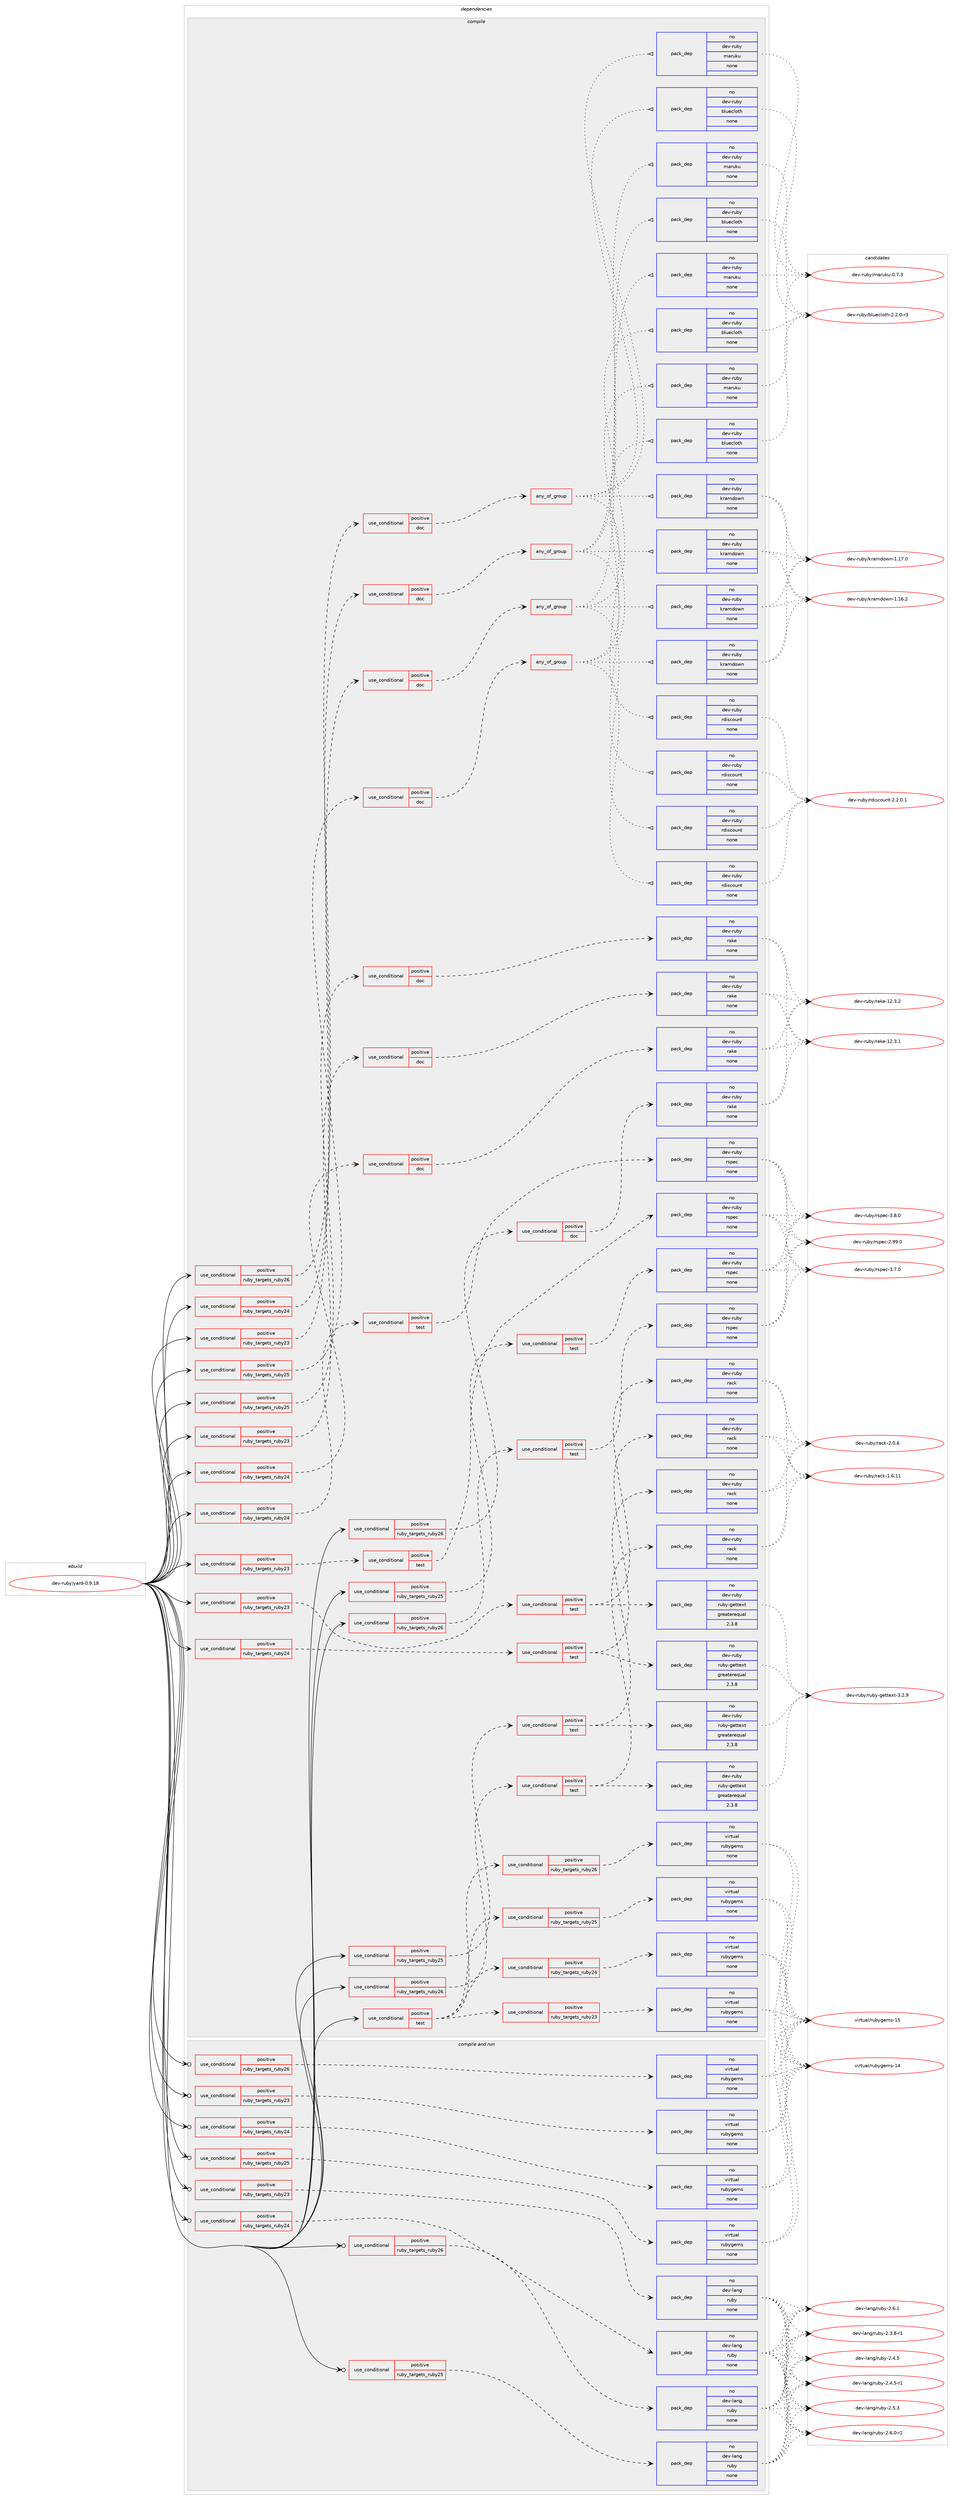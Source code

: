 digraph prolog {

# *************
# Graph options
# *************

newrank=true;
concentrate=true;
compound=true;
graph [rankdir=LR,fontname=Helvetica,fontsize=10,ranksep=1.5];#, ranksep=2.5, nodesep=0.2];
edge  [arrowhead=vee];
node  [fontname=Helvetica,fontsize=10];

# **********
# The ebuild
# **********

subgraph cluster_leftcol {
color=gray;
rank=same;
label=<<i>ebuild</i>>;
id [label="dev-ruby/yard-0.9.18", color=red, width=4, href="../dev-ruby/yard-0.9.18.svg"];
}

# ****************
# The dependencies
# ****************

subgraph cluster_midcol {
color=gray;
label=<<i>dependencies</i>>;
subgraph cluster_compile {
fillcolor="#eeeeee";
style=filled;
label=<<i>compile</i>>;
subgraph cond422765 {
dependency1538196 [label=<<TABLE BORDER="0" CELLBORDER="1" CELLSPACING="0" CELLPADDING="4"><TR><TD ROWSPAN="3" CELLPADDING="10">use_conditional</TD></TR><TR><TD>positive</TD></TR><TR><TD>ruby_targets_ruby23</TD></TR></TABLE>>, shape=none, color=red];
subgraph cond422766 {
dependency1538197 [label=<<TABLE BORDER="0" CELLBORDER="1" CELLSPACING="0" CELLPADDING="4"><TR><TD ROWSPAN="3" CELLPADDING="10">use_conditional</TD></TR><TR><TD>positive</TD></TR><TR><TD>doc</TD></TR></TABLE>>, shape=none, color=red];
subgraph any22942 {
dependency1538198 [label=<<TABLE BORDER="0" CELLBORDER="1" CELLSPACING="0" CELLPADDING="4"><TR><TD CELLPADDING="10">any_of_group</TD></TR></TABLE>>, shape=none, color=red];subgraph pack1091901 {
dependency1538199 [label=<<TABLE BORDER="0" CELLBORDER="1" CELLSPACING="0" CELLPADDING="4" WIDTH="220"><TR><TD ROWSPAN="6" CELLPADDING="30">pack_dep</TD></TR><TR><TD WIDTH="110">no</TD></TR><TR><TD>dev-ruby</TD></TR><TR><TD>maruku</TD></TR><TR><TD>none</TD></TR><TR><TD></TD></TR></TABLE>>, shape=none, color=blue];
}
dependency1538198:e -> dependency1538199:w [weight=20,style="dotted",arrowhead="oinv"];
subgraph pack1091902 {
dependency1538200 [label=<<TABLE BORDER="0" CELLBORDER="1" CELLSPACING="0" CELLPADDING="4" WIDTH="220"><TR><TD ROWSPAN="6" CELLPADDING="30">pack_dep</TD></TR><TR><TD WIDTH="110">no</TD></TR><TR><TD>dev-ruby</TD></TR><TR><TD>rdiscount</TD></TR><TR><TD>none</TD></TR><TR><TD></TD></TR></TABLE>>, shape=none, color=blue];
}
dependency1538198:e -> dependency1538200:w [weight=20,style="dotted",arrowhead="oinv"];
subgraph pack1091903 {
dependency1538201 [label=<<TABLE BORDER="0" CELLBORDER="1" CELLSPACING="0" CELLPADDING="4" WIDTH="220"><TR><TD ROWSPAN="6" CELLPADDING="30">pack_dep</TD></TR><TR><TD WIDTH="110">no</TD></TR><TR><TD>dev-ruby</TD></TR><TR><TD>bluecloth</TD></TR><TR><TD>none</TD></TR><TR><TD></TD></TR></TABLE>>, shape=none, color=blue];
}
dependency1538198:e -> dependency1538201:w [weight=20,style="dotted",arrowhead="oinv"];
subgraph pack1091904 {
dependency1538202 [label=<<TABLE BORDER="0" CELLBORDER="1" CELLSPACING="0" CELLPADDING="4" WIDTH="220"><TR><TD ROWSPAN="6" CELLPADDING="30">pack_dep</TD></TR><TR><TD WIDTH="110">no</TD></TR><TR><TD>dev-ruby</TD></TR><TR><TD>kramdown</TD></TR><TR><TD>none</TD></TR><TR><TD></TD></TR></TABLE>>, shape=none, color=blue];
}
dependency1538198:e -> dependency1538202:w [weight=20,style="dotted",arrowhead="oinv"];
}
dependency1538197:e -> dependency1538198:w [weight=20,style="dashed",arrowhead="vee"];
}
dependency1538196:e -> dependency1538197:w [weight=20,style="dashed",arrowhead="vee"];
}
id:e -> dependency1538196:w [weight=20,style="solid",arrowhead="vee"];
subgraph cond422767 {
dependency1538203 [label=<<TABLE BORDER="0" CELLBORDER="1" CELLSPACING="0" CELLPADDING="4"><TR><TD ROWSPAN="3" CELLPADDING="10">use_conditional</TD></TR><TR><TD>positive</TD></TR><TR><TD>ruby_targets_ruby23</TD></TR></TABLE>>, shape=none, color=red];
subgraph cond422768 {
dependency1538204 [label=<<TABLE BORDER="0" CELLBORDER="1" CELLSPACING="0" CELLPADDING="4"><TR><TD ROWSPAN="3" CELLPADDING="10">use_conditional</TD></TR><TR><TD>positive</TD></TR><TR><TD>doc</TD></TR></TABLE>>, shape=none, color=red];
subgraph pack1091905 {
dependency1538205 [label=<<TABLE BORDER="0" CELLBORDER="1" CELLSPACING="0" CELLPADDING="4" WIDTH="220"><TR><TD ROWSPAN="6" CELLPADDING="30">pack_dep</TD></TR><TR><TD WIDTH="110">no</TD></TR><TR><TD>dev-ruby</TD></TR><TR><TD>rake</TD></TR><TR><TD>none</TD></TR><TR><TD></TD></TR></TABLE>>, shape=none, color=blue];
}
dependency1538204:e -> dependency1538205:w [weight=20,style="dashed",arrowhead="vee"];
}
dependency1538203:e -> dependency1538204:w [weight=20,style="dashed",arrowhead="vee"];
}
id:e -> dependency1538203:w [weight=20,style="solid",arrowhead="vee"];
subgraph cond422769 {
dependency1538206 [label=<<TABLE BORDER="0" CELLBORDER="1" CELLSPACING="0" CELLPADDING="4"><TR><TD ROWSPAN="3" CELLPADDING="10">use_conditional</TD></TR><TR><TD>positive</TD></TR><TR><TD>ruby_targets_ruby23</TD></TR></TABLE>>, shape=none, color=red];
subgraph cond422770 {
dependency1538207 [label=<<TABLE BORDER="0" CELLBORDER="1" CELLSPACING="0" CELLPADDING="4"><TR><TD ROWSPAN="3" CELLPADDING="10">use_conditional</TD></TR><TR><TD>positive</TD></TR><TR><TD>test</TD></TR></TABLE>>, shape=none, color=red];
subgraph pack1091906 {
dependency1538208 [label=<<TABLE BORDER="0" CELLBORDER="1" CELLSPACING="0" CELLPADDING="4" WIDTH="220"><TR><TD ROWSPAN="6" CELLPADDING="30">pack_dep</TD></TR><TR><TD WIDTH="110">no</TD></TR><TR><TD>dev-ruby</TD></TR><TR><TD>rspec</TD></TR><TR><TD>none</TD></TR><TR><TD></TD></TR></TABLE>>, shape=none, color=blue];
}
dependency1538207:e -> dependency1538208:w [weight=20,style="dashed",arrowhead="vee"];
}
dependency1538206:e -> dependency1538207:w [weight=20,style="dashed",arrowhead="vee"];
}
id:e -> dependency1538206:w [weight=20,style="solid",arrowhead="vee"];
subgraph cond422771 {
dependency1538209 [label=<<TABLE BORDER="0" CELLBORDER="1" CELLSPACING="0" CELLPADDING="4"><TR><TD ROWSPAN="3" CELLPADDING="10">use_conditional</TD></TR><TR><TD>positive</TD></TR><TR><TD>ruby_targets_ruby23</TD></TR></TABLE>>, shape=none, color=red];
subgraph cond422772 {
dependency1538210 [label=<<TABLE BORDER="0" CELLBORDER="1" CELLSPACING="0" CELLPADDING="4"><TR><TD ROWSPAN="3" CELLPADDING="10">use_conditional</TD></TR><TR><TD>positive</TD></TR><TR><TD>test</TD></TR></TABLE>>, shape=none, color=red];
subgraph pack1091907 {
dependency1538211 [label=<<TABLE BORDER="0" CELLBORDER="1" CELLSPACING="0" CELLPADDING="4" WIDTH="220"><TR><TD ROWSPAN="6" CELLPADDING="30">pack_dep</TD></TR><TR><TD WIDTH="110">no</TD></TR><TR><TD>dev-ruby</TD></TR><TR><TD>ruby-gettext</TD></TR><TR><TD>greaterequal</TD></TR><TR><TD>2.3.8</TD></TR></TABLE>>, shape=none, color=blue];
}
dependency1538210:e -> dependency1538211:w [weight=20,style="dashed",arrowhead="vee"];
subgraph pack1091908 {
dependency1538212 [label=<<TABLE BORDER="0" CELLBORDER="1" CELLSPACING="0" CELLPADDING="4" WIDTH="220"><TR><TD ROWSPAN="6" CELLPADDING="30">pack_dep</TD></TR><TR><TD WIDTH="110">no</TD></TR><TR><TD>dev-ruby</TD></TR><TR><TD>rack</TD></TR><TR><TD>none</TD></TR><TR><TD></TD></TR></TABLE>>, shape=none, color=blue];
}
dependency1538210:e -> dependency1538212:w [weight=20,style="dashed",arrowhead="vee"];
}
dependency1538209:e -> dependency1538210:w [weight=20,style="dashed",arrowhead="vee"];
}
id:e -> dependency1538209:w [weight=20,style="solid",arrowhead="vee"];
subgraph cond422773 {
dependency1538213 [label=<<TABLE BORDER="0" CELLBORDER="1" CELLSPACING="0" CELLPADDING="4"><TR><TD ROWSPAN="3" CELLPADDING="10">use_conditional</TD></TR><TR><TD>positive</TD></TR><TR><TD>ruby_targets_ruby24</TD></TR></TABLE>>, shape=none, color=red];
subgraph cond422774 {
dependency1538214 [label=<<TABLE BORDER="0" CELLBORDER="1" CELLSPACING="0" CELLPADDING="4"><TR><TD ROWSPAN="3" CELLPADDING="10">use_conditional</TD></TR><TR><TD>positive</TD></TR><TR><TD>doc</TD></TR></TABLE>>, shape=none, color=red];
subgraph any22943 {
dependency1538215 [label=<<TABLE BORDER="0" CELLBORDER="1" CELLSPACING="0" CELLPADDING="4"><TR><TD CELLPADDING="10">any_of_group</TD></TR></TABLE>>, shape=none, color=red];subgraph pack1091909 {
dependency1538216 [label=<<TABLE BORDER="0" CELLBORDER="1" CELLSPACING="0" CELLPADDING="4" WIDTH="220"><TR><TD ROWSPAN="6" CELLPADDING="30">pack_dep</TD></TR><TR><TD WIDTH="110">no</TD></TR><TR><TD>dev-ruby</TD></TR><TR><TD>maruku</TD></TR><TR><TD>none</TD></TR><TR><TD></TD></TR></TABLE>>, shape=none, color=blue];
}
dependency1538215:e -> dependency1538216:w [weight=20,style="dotted",arrowhead="oinv"];
subgraph pack1091910 {
dependency1538217 [label=<<TABLE BORDER="0" CELLBORDER="1" CELLSPACING="0" CELLPADDING="4" WIDTH="220"><TR><TD ROWSPAN="6" CELLPADDING="30">pack_dep</TD></TR><TR><TD WIDTH="110">no</TD></TR><TR><TD>dev-ruby</TD></TR><TR><TD>rdiscount</TD></TR><TR><TD>none</TD></TR><TR><TD></TD></TR></TABLE>>, shape=none, color=blue];
}
dependency1538215:e -> dependency1538217:w [weight=20,style="dotted",arrowhead="oinv"];
subgraph pack1091911 {
dependency1538218 [label=<<TABLE BORDER="0" CELLBORDER="1" CELLSPACING="0" CELLPADDING="4" WIDTH="220"><TR><TD ROWSPAN="6" CELLPADDING="30">pack_dep</TD></TR><TR><TD WIDTH="110">no</TD></TR><TR><TD>dev-ruby</TD></TR><TR><TD>bluecloth</TD></TR><TR><TD>none</TD></TR><TR><TD></TD></TR></TABLE>>, shape=none, color=blue];
}
dependency1538215:e -> dependency1538218:w [weight=20,style="dotted",arrowhead="oinv"];
subgraph pack1091912 {
dependency1538219 [label=<<TABLE BORDER="0" CELLBORDER="1" CELLSPACING="0" CELLPADDING="4" WIDTH="220"><TR><TD ROWSPAN="6" CELLPADDING="30">pack_dep</TD></TR><TR><TD WIDTH="110">no</TD></TR><TR><TD>dev-ruby</TD></TR><TR><TD>kramdown</TD></TR><TR><TD>none</TD></TR><TR><TD></TD></TR></TABLE>>, shape=none, color=blue];
}
dependency1538215:e -> dependency1538219:w [weight=20,style="dotted",arrowhead="oinv"];
}
dependency1538214:e -> dependency1538215:w [weight=20,style="dashed",arrowhead="vee"];
}
dependency1538213:e -> dependency1538214:w [weight=20,style="dashed",arrowhead="vee"];
}
id:e -> dependency1538213:w [weight=20,style="solid",arrowhead="vee"];
subgraph cond422775 {
dependency1538220 [label=<<TABLE BORDER="0" CELLBORDER="1" CELLSPACING="0" CELLPADDING="4"><TR><TD ROWSPAN="3" CELLPADDING="10">use_conditional</TD></TR><TR><TD>positive</TD></TR><TR><TD>ruby_targets_ruby24</TD></TR></TABLE>>, shape=none, color=red];
subgraph cond422776 {
dependency1538221 [label=<<TABLE BORDER="0" CELLBORDER="1" CELLSPACING="0" CELLPADDING="4"><TR><TD ROWSPAN="3" CELLPADDING="10">use_conditional</TD></TR><TR><TD>positive</TD></TR><TR><TD>doc</TD></TR></TABLE>>, shape=none, color=red];
subgraph pack1091913 {
dependency1538222 [label=<<TABLE BORDER="0" CELLBORDER="1" CELLSPACING="0" CELLPADDING="4" WIDTH="220"><TR><TD ROWSPAN="6" CELLPADDING="30">pack_dep</TD></TR><TR><TD WIDTH="110">no</TD></TR><TR><TD>dev-ruby</TD></TR><TR><TD>rake</TD></TR><TR><TD>none</TD></TR><TR><TD></TD></TR></TABLE>>, shape=none, color=blue];
}
dependency1538221:e -> dependency1538222:w [weight=20,style="dashed",arrowhead="vee"];
}
dependency1538220:e -> dependency1538221:w [weight=20,style="dashed",arrowhead="vee"];
}
id:e -> dependency1538220:w [weight=20,style="solid",arrowhead="vee"];
subgraph cond422777 {
dependency1538223 [label=<<TABLE BORDER="0" CELLBORDER="1" CELLSPACING="0" CELLPADDING="4"><TR><TD ROWSPAN="3" CELLPADDING="10">use_conditional</TD></TR><TR><TD>positive</TD></TR><TR><TD>ruby_targets_ruby24</TD></TR></TABLE>>, shape=none, color=red];
subgraph cond422778 {
dependency1538224 [label=<<TABLE BORDER="0" CELLBORDER="1" CELLSPACING="0" CELLPADDING="4"><TR><TD ROWSPAN="3" CELLPADDING="10">use_conditional</TD></TR><TR><TD>positive</TD></TR><TR><TD>test</TD></TR></TABLE>>, shape=none, color=red];
subgraph pack1091914 {
dependency1538225 [label=<<TABLE BORDER="0" CELLBORDER="1" CELLSPACING="0" CELLPADDING="4" WIDTH="220"><TR><TD ROWSPAN="6" CELLPADDING="30">pack_dep</TD></TR><TR><TD WIDTH="110">no</TD></TR><TR><TD>dev-ruby</TD></TR><TR><TD>rspec</TD></TR><TR><TD>none</TD></TR><TR><TD></TD></TR></TABLE>>, shape=none, color=blue];
}
dependency1538224:e -> dependency1538225:w [weight=20,style="dashed",arrowhead="vee"];
}
dependency1538223:e -> dependency1538224:w [weight=20,style="dashed",arrowhead="vee"];
}
id:e -> dependency1538223:w [weight=20,style="solid",arrowhead="vee"];
subgraph cond422779 {
dependency1538226 [label=<<TABLE BORDER="0" CELLBORDER="1" CELLSPACING="0" CELLPADDING="4"><TR><TD ROWSPAN="3" CELLPADDING="10">use_conditional</TD></TR><TR><TD>positive</TD></TR><TR><TD>ruby_targets_ruby24</TD></TR></TABLE>>, shape=none, color=red];
subgraph cond422780 {
dependency1538227 [label=<<TABLE BORDER="0" CELLBORDER="1" CELLSPACING="0" CELLPADDING="4"><TR><TD ROWSPAN="3" CELLPADDING="10">use_conditional</TD></TR><TR><TD>positive</TD></TR><TR><TD>test</TD></TR></TABLE>>, shape=none, color=red];
subgraph pack1091915 {
dependency1538228 [label=<<TABLE BORDER="0" CELLBORDER="1" CELLSPACING="0" CELLPADDING="4" WIDTH="220"><TR><TD ROWSPAN="6" CELLPADDING="30">pack_dep</TD></TR><TR><TD WIDTH="110">no</TD></TR><TR><TD>dev-ruby</TD></TR><TR><TD>ruby-gettext</TD></TR><TR><TD>greaterequal</TD></TR><TR><TD>2.3.8</TD></TR></TABLE>>, shape=none, color=blue];
}
dependency1538227:e -> dependency1538228:w [weight=20,style="dashed",arrowhead="vee"];
subgraph pack1091916 {
dependency1538229 [label=<<TABLE BORDER="0" CELLBORDER="1" CELLSPACING="0" CELLPADDING="4" WIDTH="220"><TR><TD ROWSPAN="6" CELLPADDING="30">pack_dep</TD></TR><TR><TD WIDTH="110">no</TD></TR><TR><TD>dev-ruby</TD></TR><TR><TD>rack</TD></TR><TR><TD>none</TD></TR><TR><TD></TD></TR></TABLE>>, shape=none, color=blue];
}
dependency1538227:e -> dependency1538229:w [weight=20,style="dashed",arrowhead="vee"];
}
dependency1538226:e -> dependency1538227:w [weight=20,style="dashed",arrowhead="vee"];
}
id:e -> dependency1538226:w [weight=20,style="solid",arrowhead="vee"];
subgraph cond422781 {
dependency1538230 [label=<<TABLE BORDER="0" CELLBORDER="1" CELLSPACING="0" CELLPADDING="4"><TR><TD ROWSPAN="3" CELLPADDING="10">use_conditional</TD></TR><TR><TD>positive</TD></TR><TR><TD>ruby_targets_ruby25</TD></TR></TABLE>>, shape=none, color=red];
subgraph cond422782 {
dependency1538231 [label=<<TABLE BORDER="0" CELLBORDER="1" CELLSPACING="0" CELLPADDING="4"><TR><TD ROWSPAN="3" CELLPADDING="10">use_conditional</TD></TR><TR><TD>positive</TD></TR><TR><TD>doc</TD></TR></TABLE>>, shape=none, color=red];
subgraph any22944 {
dependency1538232 [label=<<TABLE BORDER="0" CELLBORDER="1" CELLSPACING="0" CELLPADDING="4"><TR><TD CELLPADDING="10">any_of_group</TD></TR></TABLE>>, shape=none, color=red];subgraph pack1091917 {
dependency1538233 [label=<<TABLE BORDER="0" CELLBORDER="1" CELLSPACING="0" CELLPADDING="4" WIDTH="220"><TR><TD ROWSPAN="6" CELLPADDING="30">pack_dep</TD></TR><TR><TD WIDTH="110">no</TD></TR><TR><TD>dev-ruby</TD></TR><TR><TD>maruku</TD></TR><TR><TD>none</TD></TR><TR><TD></TD></TR></TABLE>>, shape=none, color=blue];
}
dependency1538232:e -> dependency1538233:w [weight=20,style="dotted",arrowhead="oinv"];
subgraph pack1091918 {
dependency1538234 [label=<<TABLE BORDER="0" CELLBORDER="1" CELLSPACING="0" CELLPADDING="4" WIDTH="220"><TR><TD ROWSPAN="6" CELLPADDING="30">pack_dep</TD></TR><TR><TD WIDTH="110">no</TD></TR><TR><TD>dev-ruby</TD></TR><TR><TD>rdiscount</TD></TR><TR><TD>none</TD></TR><TR><TD></TD></TR></TABLE>>, shape=none, color=blue];
}
dependency1538232:e -> dependency1538234:w [weight=20,style="dotted",arrowhead="oinv"];
subgraph pack1091919 {
dependency1538235 [label=<<TABLE BORDER="0" CELLBORDER="1" CELLSPACING="0" CELLPADDING="4" WIDTH="220"><TR><TD ROWSPAN="6" CELLPADDING="30">pack_dep</TD></TR><TR><TD WIDTH="110">no</TD></TR><TR><TD>dev-ruby</TD></TR><TR><TD>bluecloth</TD></TR><TR><TD>none</TD></TR><TR><TD></TD></TR></TABLE>>, shape=none, color=blue];
}
dependency1538232:e -> dependency1538235:w [weight=20,style="dotted",arrowhead="oinv"];
subgraph pack1091920 {
dependency1538236 [label=<<TABLE BORDER="0" CELLBORDER="1" CELLSPACING="0" CELLPADDING="4" WIDTH="220"><TR><TD ROWSPAN="6" CELLPADDING="30">pack_dep</TD></TR><TR><TD WIDTH="110">no</TD></TR><TR><TD>dev-ruby</TD></TR><TR><TD>kramdown</TD></TR><TR><TD>none</TD></TR><TR><TD></TD></TR></TABLE>>, shape=none, color=blue];
}
dependency1538232:e -> dependency1538236:w [weight=20,style="dotted",arrowhead="oinv"];
}
dependency1538231:e -> dependency1538232:w [weight=20,style="dashed",arrowhead="vee"];
}
dependency1538230:e -> dependency1538231:w [weight=20,style="dashed",arrowhead="vee"];
}
id:e -> dependency1538230:w [weight=20,style="solid",arrowhead="vee"];
subgraph cond422783 {
dependency1538237 [label=<<TABLE BORDER="0" CELLBORDER="1" CELLSPACING="0" CELLPADDING="4"><TR><TD ROWSPAN="3" CELLPADDING="10">use_conditional</TD></TR><TR><TD>positive</TD></TR><TR><TD>ruby_targets_ruby25</TD></TR></TABLE>>, shape=none, color=red];
subgraph cond422784 {
dependency1538238 [label=<<TABLE BORDER="0" CELLBORDER="1" CELLSPACING="0" CELLPADDING="4"><TR><TD ROWSPAN="3" CELLPADDING="10">use_conditional</TD></TR><TR><TD>positive</TD></TR><TR><TD>doc</TD></TR></TABLE>>, shape=none, color=red];
subgraph pack1091921 {
dependency1538239 [label=<<TABLE BORDER="0" CELLBORDER="1" CELLSPACING="0" CELLPADDING="4" WIDTH="220"><TR><TD ROWSPAN="6" CELLPADDING="30">pack_dep</TD></TR><TR><TD WIDTH="110">no</TD></TR><TR><TD>dev-ruby</TD></TR><TR><TD>rake</TD></TR><TR><TD>none</TD></TR><TR><TD></TD></TR></TABLE>>, shape=none, color=blue];
}
dependency1538238:e -> dependency1538239:w [weight=20,style="dashed",arrowhead="vee"];
}
dependency1538237:e -> dependency1538238:w [weight=20,style="dashed",arrowhead="vee"];
}
id:e -> dependency1538237:w [weight=20,style="solid",arrowhead="vee"];
subgraph cond422785 {
dependency1538240 [label=<<TABLE BORDER="0" CELLBORDER="1" CELLSPACING="0" CELLPADDING="4"><TR><TD ROWSPAN="3" CELLPADDING="10">use_conditional</TD></TR><TR><TD>positive</TD></TR><TR><TD>ruby_targets_ruby25</TD></TR></TABLE>>, shape=none, color=red];
subgraph cond422786 {
dependency1538241 [label=<<TABLE BORDER="0" CELLBORDER="1" CELLSPACING="0" CELLPADDING="4"><TR><TD ROWSPAN="3" CELLPADDING="10">use_conditional</TD></TR><TR><TD>positive</TD></TR><TR><TD>test</TD></TR></TABLE>>, shape=none, color=red];
subgraph pack1091922 {
dependency1538242 [label=<<TABLE BORDER="0" CELLBORDER="1" CELLSPACING="0" CELLPADDING="4" WIDTH="220"><TR><TD ROWSPAN="6" CELLPADDING="30">pack_dep</TD></TR><TR><TD WIDTH="110">no</TD></TR><TR><TD>dev-ruby</TD></TR><TR><TD>rspec</TD></TR><TR><TD>none</TD></TR><TR><TD></TD></TR></TABLE>>, shape=none, color=blue];
}
dependency1538241:e -> dependency1538242:w [weight=20,style="dashed",arrowhead="vee"];
}
dependency1538240:e -> dependency1538241:w [weight=20,style="dashed",arrowhead="vee"];
}
id:e -> dependency1538240:w [weight=20,style="solid",arrowhead="vee"];
subgraph cond422787 {
dependency1538243 [label=<<TABLE BORDER="0" CELLBORDER="1" CELLSPACING="0" CELLPADDING="4"><TR><TD ROWSPAN="3" CELLPADDING="10">use_conditional</TD></TR><TR><TD>positive</TD></TR><TR><TD>ruby_targets_ruby25</TD></TR></TABLE>>, shape=none, color=red];
subgraph cond422788 {
dependency1538244 [label=<<TABLE BORDER="0" CELLBORDER="1" CELLSPACING="0" CELLPADDING="4"><TR><TD ROWSPAN="3" CELLPADDING="10">use_conditional</TD></TR><TR><TD>positive</TD></TR><TR><TD>test</TD></TR></TABLE>>, shape=none, color=red];
subgraph pack1091923 {
dependency1538245 [label=<<TABLE BORDER="0" CELLBORDER="1" CELLSPACING="0" CELLPADDING="4" WIDTH="220"><TR><TD ROWSPAN="6" CELLPADDING="30">pack_dep</TD></TR><TR><TD WIDTH="110">no</TD></TR><TR><TD>dev-ruby</TD></TR><TR><TD>ruby-gettext</TD></TR><TR><TD>greaterequal</TD></TR><TR><TD>2.3.8</TD></TR></TABLE>>, shape=none, color=blue];
}
dependency1538244:e -> dependency1538245:w [weight=20,style="dashed",arrowhead="vee"];
subgraph pack1091924 {
dependency1538246 [label=<<TABLE BORDER="0" CELLBORDER="1" CELLSPACING="0" CELLPADDING="4" WIDTH="220"><TR><TD ROWSPAN="6" CELLPADDING="30">pack_dep</TD></TR><TR><TD WIDTH="110">no</TD></TR><TR><TD>dev-ruby</TD></TR><TR><TD>rack</TD></TR><TR><TD>none</TD></TR><TR><TD></TD></TR></TABLE>>, shape=none, color=blue];
}
dependency1538244:e -> dependency1538246:w [weight=20,style="dashed",arrowhead="vee"];
}
dependency1538243:e -> dependency1538244:w [weight=20,style="dashed",arrowhead="vee"];
}
id:e -> dependency1538243:w [weight=20,style="solid",arrowhead="vee"];
subgraph cond422789 {
dependency1538247 [label=<<TABLE BORDER="0" CELLBORDER="1" CELLSPACING="0" CELLPADDING="4"><TR><TD ROWSPAN="3" CELLPADDING="10">use_conditional</TD></TR><TR><TD>positive</TD></TR><TR><TD>ruby_targets_ruby26</TD></TR></TABLE>>, shape=none, color=red];
subgraph cond422790 {
dependency1538248 [label=<<TABLE BORDER="0" CELLBORDER="1" CELLSPACING="0" CELLPADDING="4"><TR><TD ROWSPAN="3" CELLPADDING="10">use_conditional</TD></TR><TR><TD>positive</TD></TR><TR><TD>doc</TD></TR></TABLE>>, shape=none, color=red];
subgraph any22945 {
dependency1538249 [label=<<TABLE BORDER="0" CELLBORDER="1" CELLSPACING="0" CELLPADDING="4"><TR><TD CELLPADDING="10">any_of_group</TD></TR></TABLE>>, shape=none, color=red];subgraph pack1091925 {
dependency1538250 [label=<<TABLE BORDER="0" CELLBORDER="1" CELLSPACING="0" CELLPADDING="4" WIDTH="220"><TR><TD ROWSPAN="6" CELLPADDING="30">pack_dep</TD></TR><TR><TD WIDTH="110">no</TD></TR><TR><TD>dev-ruby</TD></TR><TR><TD>maruku</TD></TR><TR><TD>none</TD></TR><TR><TD></TD></TR></TABLE>>, shape=none, color=blue];
}
dependency1538249:e -> dependency1538250:w [weight=20,style="dotted",arrowhead="oinv"];
subgraph pack1091926 {
dependency1538251 [label=<<TABLE BORDER="0" CELLBORDER="1" CELLSPACING="0" CELLPADDING="4" WIDTH="220"><TR><TD ROWSPAN="6" CELLPADDING="30">pack_dep</TD></TR><TR><TD WIDTH="110">no</TD></TR><TR><TD>dev-ruby</TD></TR><TR><TD>rdiscount</TD></TR><TR><TD>none</TD></TR><TR><TD></TD></TR></TABLE>>, shape=none, color=blue];
}
dependency1538249:e -> dependency1538251:w [weight=20,style="dotted",arrowhead="oinv"];
subgraph pack1091927 {
dependency1538252 [label=<<TABLE BORDER="0" CELLBORDER="1" CELLSPACING="0" CELLPADDING="4" WIDTH="220"><TR><TD ROWSPAN="6" CELLPADDING="30">pack_dep</TD></TR><TR><TD WIDTH="110">no</TD></TR><TR><TD>dev-ruby</TD></TR><TR><TD>bluecloth</TD></TR><TR><TD>none</TD></TR><TR><TD></TD></TR></TABLE>>, shape=none, color=blue];
}
dependency1538249:e -> dependency1538252:w [weight=20,style="dotted",arrowhead="oinv"];
subgraph pack1091928 {
dependency1538253 [label=<<TABLE BORDER="0" CELLBORDER="1" CELLSPACING="0" CELLPADDING="4" WIDTH="220"><TR><TD ROWSPAN="6" CELLPADDING="30">pack_dep</TD></TR><TR><TD WIDTH="110">no</TD></TR><TR><TD>dev-ruby</TD></TR><TR><TD>kramdown</TD></TR><TR><TD>none</TD></TR><TR><TD></TD></TR></TABLE>>, shape=none, color=blue];
}
dependency1538249:e -> dependency1538253:w [weight=20,style="dotted",arrowhead="oinv"];
}
dependency1538248:e -> dependency1538249:w [weight=20,style="dashed",arrowhead="vee"];
}
dependency1538247:e -> dependency1538248:w [weight=20,style="dashed",arrowhead="vee"];
}
id:e -> dependency1538247:w [weight=20,style="solid",arrowhead="vee"];
subgraph cond422791 {
dependency1538254 [label=<<TABLE BORDER="0" CELLBORDER="1" CELLSPACING="0" CELLPADDING="4"><TR><TD ROWSPAN="3" CELLPADDING="10">use_conditional</TD></TR><TR><TD>positive</TD></TR><TR><TD>ruby_targets_ruby26</TD></TR></TABLE>>, shape=none, color=red];
subgraph cond422792 {
dependency1538255 [label=<<TABLE BORDER="0" CELLBORDER="1" CELLSPACING="0" CELLPADDING="4"><TR><TD ROWSPAN="3" CELLPADDING="10">use_conditional</TD></TR><TR><TD>positive</TD></TR><TR><TD>doc</TD></TR></TABLE>>, shape=none, color=red];
subgraph pack1091929 {
dependency1538256 [label=<<TABLE BORDER="0" CELLBORDER="1" CELLSPACING="0" CELLPADDING="4" WIDTH="220"><TR><TD ROWSPAN="6" CELLPADDING="30">pack_dep</TD></TR><TR><TD WIDTH="110">no</TD></TR><TR><TD>dev-ruby</TD></TR><TR><TD>rake</TD></TR><TR><TD>none</TD></TR><TR><TD></TD></TR></TABLE>>, shape=none, color=blue];
}
dependency1538255:e -> dependency1538256:w [weight=20,style="dashed",arrowhead="vee"];
}
dependency1538254:e -> dependency1538255:w [weight=20,style="dashed",arrowhead="vee"];
}
id:e -> dependency1538254:w [weight=20,style="solid",arrowhead="vee"];
subgraph cond422793 {
dependency1538257 [label=<<TABLE BORDER="0" CELLBORDER="1" CELLSPACING="0" CELLPADDING="4"><TR><TD ROWSPAN="3" CELLPADDING="10">use_conditional</TD></TR><TR><TD>positive</TD></TR><TR><TD>ruby_targets_ruby26</TD></TR></TABLE>>, shape=none, color=red];
subgraph cond422794 {
dependency1538258 [label=<<TABLE BORDER="0" CELLBORDER="1" CELLSPACING="0" CELLPADDING="4"><TR><TD ROWSPAN="3" CELLPADDING="10">use_conditional</TD></TR><TR><TD>positive</TD></TR><TR><TD>test</TD></TR></TABLE>>, shape=none, color=red];
subgraph pack1091930 {
dependency1538259 [label=<<TABLE BORDER="0" CELLBORDER="1" CELLSPACING="0" CELLPADDING="4" WIDTH="220"><TR><TD ROWSPAN="6" CELLPADDING="30">pack_dep</TD></TR><TR><TD WIDTH="110">no</TD></TR><TR><TD>dev-ruby</TD></TR><TR><TD>rspec</TD></TR><TR><TD>none</TD></TR><TR><TD></TD></TR></TABLE>>, shape=none, color=blue];
}
dependency1538258:e -> dependency1538259:w [weight=20,style="dashed",arrowhead="vee"];
}
dependency1538257:e -> dependency1538258:w [weight=20,style="dashed",arrowhead="vee"];
}
id:e -> dependency1538257:w [weight=20,style="solid",arrowhead="vee"];
subgraph cond422795 {
dependency1538260 [label=<<TABLE BORDER="0" CELLBORDER="1" CELLSPACING="0" CELLPADDING="4"><TR><TD ROWSPAN="3" CELLPADDING="10">use_conditional</TD></TR><TR><TD>positive</TD></TR><TR><TD>ruby_targets_ruby26</TD></TR></TABLE>>, shape=none, color=red];
subgraph cond422796 {
dependency1538261 [label=<<TABLE BORDER="0" CELLBORDER="1" CELLSPACING="0" CELLPADDING="4"><TR><TD ROWSPAN="3" CELLPADDING="10">use_conditional</TD></TR><TR><TD>positive</TD></TR><TR><TD>test</TD></TR></TABLE>>, shape=none, color=red];
subgraph pack1091931 {
dependency1538262 [label=<<TABLE BORDER="0" CELLBORDER="1" CELLSPACING="0" CELLPADDING="4" WIDTH="220"><TR><TD ROWSPAN="6" CELLPADDING="30">pack_dep</TD></TR><TR><TD WIDTH="110">no</TD></TR><TR><TD>dev-ruby</TD></TR><TR><TD>ruby-gettext</TD></TR><TR><TD>greaterequal</TD></TR><TR><TD>2.3.8</TD></TR></TABLE>>, shape=none, color=blue];
}
dependency1538261:e -> dependency1538262:w [weight=20,style="dashed",arrowhead="vee"];
subgraph pack1091932 {
dependency1538263 [label=<<TABLE BORDER="0" CELLBORDER="1" CELLSPACING="0" CELLPADDING="4" WIDTH="220"><TR><TD ROWSPAN="6" CELLPADDING="30">pack_dep</TD></TR><TR><TD WIDTH="110">no</TD></TR><TR><TD>dev-ruby</TD></TR><TR><TD>rack</TD></TR><TR><TD>none</TD></TR><TR><TD></TD></TR></TABLE>>, shape=none, color=blue];
}
dependency1538261:e -> dependency1538263:w [weight=20,style="dashed",arrowhead="vee"];
}
dependency1538260:e -> dependency1538261:w [weight=20,style="dashed",arrowhead="vee"];
}
id:e -> dependency1538260:w [weight=20,style="solid",arrowhead="vee"];
subgraph cond422797 {
dependency1538264 [label=<<TABLE BORDER="0" CELLBORDER="1" CELLSPACING="0" CELLPADDING="4"><TR><TD ROWSPAN="3" CELLPADDING="10">use_conditional</TD></TR><TR><TD>positive</TD></TR><TR><TD>test</TD></TR></TABLE>>, shape=none, color=red];
subgraph cond422798 {
dependency1538265 [label=<<TABLE BORDER="0" CELLBORDER="1" CELLSPACING="0" CELLPADDING="4"><TR><TD ROWSPAN="3" CELLPADDING="10">use_conditional</TD></TR><TR><TD>positive</TD></TR><TR><TD>ruby_targets_ruby23</TD></TR></TABLE>>, shape=none, color=red];
subgraph pack1091933 {
dependency1538266 [label=<<TABLE BORDER="0" CELLBORDER="1" CELLSPACING="0" CELLPADDING="4" WIDTH="220"><TR><TD ROWSPAN="6" CELLPADDING="30">pack_dep</TD></TR><TR><TD WIDTH="110">no</TD></TR><TR><TD>virtual</TD></TR><TR><TD>rubygems</TD></TR><TR><TD>none</TD></TR><TR><TD></TD></TR></TABLE>>, shape=none, color=blue];
}
dependency1538265:e -> dependency1538266:w [weight=20,style="dashed",arrowhead="vee"];
}
dependency1538264:e -> dependency1538265:w [weight=20,style="dashed",arrowhead="vee"];
subgraph cond422799 {
dependency1538267 [label=<<TABLE BORDER="0" CELLBORDER="1" CELLSPACING="0" CELLPADDING="4"><TR><TD ROWSPAN="3" CELLPADDING="10">use_conditional</TD></TR><TR><TD>positive</TD></TR><TR><TD>ruby_targets_ruby24</TD></TR></TABLE>>, shape=none, color=red];
subgraph pack1091934 {
dependency1538268 [label=<<TABLE BORDER="0" CELLBORDER="1" CELLSPACING="0" CELLPADDING="4" WIDTH="220"><TR><TD ROWSPAN="6" CELLPADDING="30">pack_dep</TD></TR><TR><TD WIDTH="110">no</TD></TR><TR><TD>virtual</TD></TR><TR><TD>rubygems</TD></TR><TR><TD>none</TD></TR><TR><TD></TD></TR></TABLE>>, shape=none, color=blue];
}
dependency1538267:e -> dependency1538268:w [weight=20,style="dashed",arrowhead="vee"];
}
dependency1538264:e -> dependency1538267:w [weight=20,style="dashed",arrowhead="vee"];
subgraph cond422800 {
dependency1538269 [label=<<TABLE BORDER="0" CELLBORDER="1" CELLSPACING="0" CELLPADDING="4"><TR><TD ROWSPAN="3" CELLPADDING="10">use_conditional</TD></TR><TR><TD>positive</TD></TR><TR><TD>ruby_targets_ruby25</TD></TR></TABLE>>, shape=none, color=red];
subgraph pack1091935 {
dependency1538270 [label=<<TABLE BORDER="0" CELLBORDER="1" CELLSPACING="0" CELLPADDING="4" WIDTH="220"><TR><TD ROWSPAN="6" CELLPADDING="30">pack_dep</TD></TR><TR><TD WIDTH="110">no</TD></TR><TR><TD>virtual</TD></TR><TR><TD>rubygems</TD></TR><TR><TD>none</TD></TR><TR><TD></TD></TR></TABLE>>, shape=none, color=blue];
}
dependency1538269:e -> dependency1538270:w [weight=20,style="dashed",arrowhead="vee"];
}
dependency1538264:e -> dependency1538269:w [weight=20,style="dashed",arrowhead="vee"];
subgraph cond422801 {
dependency1538271 [label=<<TABLE BORDER="0" CELLBORDER="1" CELLSPACING="0" CELLPADDING="4"><TR><TD ROWSPAN="3" CELLPADDING="10">use_conditional</TD></TR><TR><TD>positive</TD></TR><TR><TD>ruby_targets_ruby26</TD></TR></TABLE>>, shape=none, color=red];
subgraph pack1091936 {
dependency1538272 [label=<<TABLE BORDER="0" CELLBORDER="1" CELLSPACING="0" CELLPADDING="4" WIDTH="220"><TR><TD ROWSPAN="6" CELLPADDING="30">pack_dep</TD></TR><TR><TD WIDTH="110">no</TD></TR><TR><TD>virtual</TD></TR><TR><TD>rubygems</TD></TR><TR><TD>none</TD></TR><TR><TD></TD></TR></TABLE>>, shape=none, color=blue];
}
dependency1538271:e -> dependency1538272:w [weight=20,style="dashed",arrowhead="vee"];
}
dependency1538264:e -> dependency1538271:w [weight=20,style="dashed",arrowhead="vee"];
}
id:e -> dependency1538264:w [weight=20,style="solid",arrowhead="vee"];
}
subgraph cluster_compileandrun {
fillcolor="#eeeeee";
style=filled;
label=<<i>compile and run</i>>;
subgraph cond422802 {
dependency1538273 [label=<<TABLE BORDER="0" CELLBORDER="1" CELLSPACING="0" CELLPADDING="4"><TR><TD ROWSPAN="3" CELLPADDING="10">use_conditional</TD></TR><TR><TD>positive</TD></TR><TR><TD>ruby_targets_ruby23</TD></TR></TABLE>>, shape=none, color=red];
subgraph pack1091937 {
dependency1538274 [label=<<TABLE BORDER="0" CELLBORDER="1" CELLSPACING="0" CELLPADDING="4" WIDTH="220"><TR><TD ROWSPAN="6" CELLPADDING="30">pack_dep</TD></TR><TR><TD WIDTH="110">no</TD></TR><TR><TD>dev-lang</TD></TR><TR><TD>ruby</TD></TR><TR><TD>none</TD></TR><TR><TD></TD></TR></TABLE>>, shape=none, color=blue];
}
dependency1538273:e -> dependency1538274:w [weight=20,style="dashed",arrowhead="vee"];
}
id:e -> dependency1538273:w [weight=20,style="solid",arrowhead="odotvee"];
subgraph cond422803 {
dependency1538275 [label=<<TABLE BORDER="0" CELLBORDER="1" CELLSPACING="0" CELLPADDING="4"><TR><TD ROWSPAN="3" CELLPADDING="10">use_conditional</TD></TR><TR><TD>positive</TD></TR><TR><TD>ruby_targets_ruby23</TD></TR></TABLE>>, shape=none, color=red];
subgraph pack1091938 {
dependency1538276 [label=<<TABLE BORDER="0" CELLBORDER="1" CELLSPACING="0" CELLPADDING="4" WIDTH="220"><TR><TD ROWSPAN="6" CELLPADDING="30">pack_dep</TD></TR><TR><TD WIDTH="110">no</TD></TR><TR><TD>virtual</TD></TR><TR><TD>rubygems</TD></TR><TR><TD>none</TD></TR><TR><TD></TD></TR></TABLE>>, shape=none, color=blue];
}
dependency1538275:e -> dependency1538276:w [weight=20,style="dashed",arrowhead="vee"];
}
id:e -> dependency1538275:w [weight=20,style="solid",arrowhead="odotvee"];
subgraph cond422804 {
dependency1538277 [label=<<TABLE BORDER="0" CELLBORDER="1" CELLSPACING="0" CELLPADDING="4"><TR><TD ROWSPAN="3" CELLPADDING="10">use_conditional</TD></TR><TR><TD>positive</TD></TR><TR><TD>ruby_targets_ruby24</TD></TR></TABLE>>, shape=none, color=red];
subgraph pack1091939 {
dependency1538278 [label=<<TABLE BORDER="0" CELLBORDER="1" CELLSPACING="0" CELLPADDING="4" WIDTH="220"><TR><TD ROWSPAN="6" CELLPADDING="30">pack_dep</TD></TR><TR><TD WIDTH="110">no</TD></TR><TR><TD>dev-lang</TD></TR><TR><TD>ruby</TD></TR><TR><TD>none</TD></TR><TR><TD></TD></TR></TABLE>>, shape=none, color=blue];
}
dependency1538277:e -> dependency1538278:w [weight=20,style="dashed",arrowhead="vee"];
}
id:e -> dependency1538277:w [weight=20,style="solid",arrowhead="odotvee"];
subgraph cond422805 {
dependency1538279 [label=<<TABLE BORDER="0" CELLBORDER="1" CELLSPACING="0" CELLPADDING="4"><TR><TD ROWSPAN="3" CELLPADDING="10">use_conditional</TD></TR><TR><TD>positive</TD></TR><TR><TD>ruby_targets_ruby24</TD></TR></TABLE>>, shape=none, color=red];
subgraph pack1091940 {
dependency1538280 [label=<<TABLE BORDER="0" CELLBORDER="1" CELLSPACING="0" CELLPADDING="4" WIDTH="220"><TR><TD ROWSPAN="6" CELLPADDING="30">pack_dep</TD></TR><TR><TD WIDTH="110">no</TD></TR><TR><TD>virtual</TD></TR><TR><TD>rubygems</TD></TR><TR><TD>none</TD></TR><TR><TD></TD></TR></TABLE>>, shape=none, color=blue];
}
dependency1538279:e -> dependency1538280:w [weight=20,style="dashed",arrowhead="vee"];
}
id:e -> dependency1538279:w [weight=20,style="solid",arrowhead="odotvee"];
subgraph cond422806 {
dependency1538281 [label=<<TABLE BORDER="0" CELLBORDER="1" CELLSPACING="0" CELLPADDING="4"><TR><TD ROWSPAN="3" CELLPADDING="10">use_conditional</TD></TR><TR><TD>positive</TD></TR><TR><TD>ruby_targets_ruby25</TD></TR></TABLE>>, shape=none, color=red];
subgraph pack1091941 {
dependency1538282 [label=<<TABLE BORDER="0" CELLBORDER="1" CELLSPACING="0" CELLPADDING="4" WIDTH="220"><TR><TD ROWSPAN="6" CELLPADDING="30">pack_dep</TD></TR><TR><TD WIDTH="110">no</TD></TR><TR><TD>dev-lang</TD></TR><TR><TD>ruby</TD></TR><TR><TD>none</TD></TR><TR><TD></TD></TR></TABLE>>, shape=none, color=blue];
}
dependency1538281:e -> dependency1538282:w [weight=20,style="dashed",arrowhead="vee"];
}
id:e -> dependency1538281:w [weight=20,style="solid",arrowhead="odotvee"];
subgraph cond422807 {
dependency1538283 [label=<<TABLE BORDER="0" CELLBORDER="1" CELLSPACING="0" CELLPADDING="4"><TR><TD ROWSPAN="3" CELLPADDING="10">use_conditional</TD></TR><TR><TD>positive</TD></TR><TR><TD>ruby_targets_ruby25</TD></TR></TABLE>>, shape=none, color=red];
subgraph pack1091942 {
dependency1538284 [label=<<TABLE BORDER="0" CELLBORDER="1" CELLSPACING="0" CELLPADDING="4" WIDTH="220"><TR><TD ROWSPAN="6" CELLPADDING="30">pack_dep</TD></TR><TR><TD WIDTH="110">no</TD></TR><TR><TD>virtual</TD></TR><TR><TD>rubygems</TD></TR><TR><TD>none</TD></TR><TR><TD></TD></TR></TABLE>>, shape=none, color=blue];
}
dependency1538283:e -> dependency1538284:w [weight=20,style="dashed",arrowhead="vee"];
}
id:e -> dependency1538283:w [weight=20,style="solid",arrowhead="odotvee"];
subgraph cond422808 {
dependency1538285 [label=<<TABLE BORDER="0" CELLBORDER="1" CELLSPACING="0" CELLPADDING="4"><TR><TD ROWSPAN="3" CELLPADDING="10">use_conditional</TD></TR><TR><TD>positive</TD></TR><TR><TD>ruby_targets_ruby26</TD></TR></TABLE>>, shape=none, color=red];
subgraph pack1091943 {
dependency1538286 [label=<<TABLE BORDER="0" CELLBORDER="1" CELLSPACING="0" CELLPADDING="4" WIDTH="220"><TR><TD ROWSPAN="6" CELLPADDING="30">pack_dep</TD></TR><TR><TD WIDTH="110">no</TD></TR><TR><TD>dev-lang</TD></TR><TR><TD>ruby</TD></TR><TR><TD>none</TD></TR><TR><TD></TD></TR></TABLE>>, shape=none, color=blue];
}
dependency1538285:e -> dependency1538286:w [weight=20,style="dashed",arrowhead="vee"];
}
id:e -> dependency1538285:w [weight=20,style="solid",arrowhead="odotvee"];
subgraph cond422809 {
dependency1538287 [label=<<TABLE BORDER="0" CELLBORDER="1" CELLSPACING="0" CELLPADDING="4"><TR><TD ROWSPAN="3" CELLPADDING="10">use_conditional</TD></TR><TR><TD>positive</TD></TR><TR><TD>ruby_targets_ruby26</TD></TR></TABLE>>, shape=none, color=red];
subgraph pack1091944 {
dependency1538288 [label=<<TABLE BORDER="0" CELLBORDER="1" CELLSPACING="0" CELLPADDING="4" WIDTH="220"><TR><TD ROWSPAN="6" CELLPADDING="30">pack_dep</TD></TR><TR><TD WIDTH="110">no</TD></TR><TR><TD>virtual</TD></TR><TR><TD>rubygems</TD></TR><TR><TD>none</TD></TR><TR><TD></TD></TR></TABLE>>, shape=none, color=blue];
}
dependency1538287:e -> dependency1538288:w [weight=20,style="dashed",arrowhead="vee"];
}
id:e -> dependency1538287:w [weight=20,style="solid",arrowhead="odotvee"];
}
subgraph cluster_run {
fillcolor="#eeeeee";
style=filled;
label=<<i>run</i>>;
}
}

# **************
# The candidates
# **************

subgraph cluster_choices {
rank=same;
color=gray;
label=<<i>candidates</i>>;

subgraph choice1091901 {
color=black;
nodesep=1;
choice10010111845114117981214710997114117107117454846554651 [label="dev-ruby/maruku-0.7.3", color=red, width=4,href="../dev-ruby/maruku-0.7.3.svg"];
dependency1538199:e -> choice10010111845114117981214710997114117107117454846554651:w [style=dotted,weight="100"];
}
subgraph choice1091902 {
color=black;
nodesep=1;
choice100101118451141179812147114100105115991111171101164550465046484649 [label="dev-ruby/rdiscount-2.2.0.1", color=red, width=4,href="../dev-ruby/rdiscount-2.2.0.1.svg"];
dependency1538200:e -> choice100101118451141179812147114100105115991111171101164550465046484649:w [style=dotted,weight="100"];
}
subgraph choice1091903 {
color=black;
nodesep=1;
choice10010111845114117981214798108117101991081111161044550465046484511451 [label="dev-ruby/bluecloth-2.2.0-r3", color=red, width=4,href="../dev-ruby/bluecloth-2.2.0-r3.svg"];
dependency1538201:e -> choice10010111845114117981214798108117101991081111161044550465046484511451:w [style=dotted,weight="100"];
}
subgraph choice1091904 {
color=black;
nodesep=1;
choice1001011184511411798121471071149710910011111911045494649544650 [label="dev-ruby/kramdown-1.16.2", color=red, width=4,href="../dev-ruby/kramdown-1.16.2.svg"];
choice1001011184511411798121471071149710910011111911045494649554648 [label="dev-ruby/kramdown-1.17.0", color=red, width=4,href="../dev-ruby/kramdown-1.17.0.svg"];
dependency1538202:e -> choice1001011184511411798121471071149710910011111911045494649544650:w [style=dotted,weight="100"];
dependency1538202:e -> choice1001011184511411798121471071149710910011111911045494649554648:w [style=dotted,weight="100"];
}
subgraph choice1091905 {
color=black;
nodesep=1;
choice1001011184511411798121471149710710145495046514649 [label="dev-ruby/rake-12.3.1", color=red, width=4,href="../dev-ruby/rake-12.3.1.svg"];
choice1001011184511411798121471149710710145495046514650 [label="dev-ruby/rake-12.3.2", color=red, width=4,href="../dev-ruby/rake-12.3.2.svg"];
dependency1538205:e -> choice1001011184511411798121471149710710145495046514649:w [style=dotted,weight="100"];
dependency1538205:e -> choice1001011184511411798121471149710710145495046514650:w [style=dotted,weight="100"];
}
subgraph choice1091906 {
color=black;
nodesep=1;
choice1001011184511411798121471141151121019945504657574648 [label="dev-ruby/rspec-2.99.0", color=red, width=4,href="../dev-ruby/rspec-2.99.0.svg"];
choice10010111845114117981214711411511210199455146554648 [label="dev-ruby/rspec-3.7.0", color=red, width=4,href="../dev-ruby/rspec-3.7.0.svg"];
choice10010111845114117981214711411511210199455146564648 [label="dev-ruby/rspec-3.8.0", color=red, width=4,href="../dev-ruby/rspec-3.8.0.svg"];
dependency1538208:e -> choice1001011184511411798121471141151121019945504657574648:w [style=dotted,weight="100"];
dependency1538208:e -> choice10010111845114117981214711411511210199455146554648:w [style=dotted,weight="100"];
dependency1538208:e -> choice10010111845114117981214711411511210199455146564648:w [style=dotted,weight="100"];
}
subgraph choice1091907 {
color=black;
nodesep=1;
choice1001011184511411798121471141179812145103101116116101120116455146504657 [label="dev-ruby/ruby-gettext-3.2.9", color=red, width=4,href="../dev-ruby/ruby-gettext-3.2.9.svg"];
dependency1538211:e -> choice1001011184511411798121471141179812145103101116116101120116455146504657:w [style=dotted,weight="100"];
}
subgraph choice1091908 {
color=black;
nodesep=1;
choice100101118451141179812147114979910745494654464949 [label="dev-ruby/rack-1.6.11", color=red, width=4,href="../dev-ruby/rack-1.6.11.svg"];
choice1001011184511411798121471149799107455046484654 [label="dev-ruby/rack-2.0.6", color=red, width=4,href="../dev-ruby/rack-2.0.6.svg"];
dependency1538212:e -> choice100101118451141179812147114979910745494654464949:w [style=dotted,weight="100"];
dependency1538212:e -> choice1001011184511411798121471149799107455046484654:w [style=dotted,weight="100"];
}
subgraph choice1091909 {
color=black;
nodesep=1;
choice10010111845114117981214710997114117107117454846554651 [label="dev-ruby/maruku-0.7.3", color=red, width=4,href="../dev-ruby/maruku-0.7.3.svg"];
dependency1538216:e -> choice10010111845114117981214710997114117107117454846554651:w [style=dotted,weight="100"];
}
subgraph choice1091910 {
color=black;
nodesep=1;
choice100101118451141179812147114100105115991111171101164550465046484649 [label="dev-ruby/rdiscount-2.2.0.1", color=red, width=4,href="../dev-ruby/rdiscount-2.2.0.1.svg"];
dependency1538217:e -> choice100101118451141179812147114100105115991111171101164550465046484649:w [style=dotted,weight="100"];
}
subgraph choice1091911 {
color=black;
nodesep=1;
choice10010111845114117981214798108117101991081111161044550465046484511451 [label="dev-ruby/bluecloth-2.2.0-r3", color=red, width=4,href="../dev-ruby/bluecloth-2.2.0-r3.svg"];
dependency1538218:e -> choice10010111845114117981214798108117101991081111161044550465046484511451:w [style=dotted,weight="100"];
}
subgraph choice1091912 {
color=black;
nodesep=1;
choice1001011184511411798121471071149710910011111911045494649544650 [label="dev-ruby/kramdown-1.16.2", color=red, width=4,href="../dev-ruby/kramdown-1.16.2.svg"];
choice1001011184511411798121471071149710910011111911045494649554648 [label="dev-ruby/kramdown-1.17.0", color=red, width=4,href="../dev-ruby/kramdown-1.17.0.svg"];
dependency1538219:e -> choice1001011184511411798121471071149710910011111911045494649544650:w [style=dotted,weight="100"];
dependency1538219:e -> choice1001011184511411798121471071149710910011111911045494649554648:w [style=dotted,weight="100"];
}
subgraph choice1091913 {
color=black;
nodesep=1;
choice1001011184511411798121471149710710145495046514649 [label="dev-ruby/rake-12.3.1", color=red, width=4,href="../dev-ruby/rake-12.3.1.svg"];
choice1001011184511411798121471149710710145495046514650 [label="dev-ruby/rake-12.3.2", color=red, width=4,href="../dev-ruby/rake-12.3.2.svg"];
dependency1538222:e -> choice1001011184511411798121471149710710145495046514649:w [style=dotted,weight="100"];
dependency1538222:e -> choice1001011184511411798121471149710710145495046514650:w [style=dotted,weight="100"];
}
subgraph choice1091914 {
color=black;
nodesep=1;
choice1001011184511411798121471141151121019945504657574648 [label="dev-ruby/rspec-2.99.0", color=red, width=4,href="../dev-ruby/rspec-2.99.0.svg"];
choice10010111845114117981214711411511210199455146554648 [label="dev-ruby/rspec-3.7.0", color=red, width=4,href="../dev-ruby/rspec-3.7.0.svg"];
choice10010111845114117981214711411511210199455146564648 [label="dev-ruby/rspec-3.8.0", color=red, width=4,href="../dev-ruby/rspec-3.8.0.svg"];
dependency1538225:e -> choice1001011184511411798121471141151121019945504657574648:w [style=dotted,weight="100"];
dependency1538225:e -> choice10010111845114117981214711411511210199455146554648:w [style=dotted,weight="100"];
dependency1538225:e -> choice10010111845114117981214711411511210199455146564648:w [style=dotted,weight="100"];
}
subgraph choice1091915 {
color=black;
nodesep=1;
choice1001011184511411798121471141179812145103101116116101120116455146504657 [label="dev-ruby/ruby-gettext-3.2.9", color=red, width=4,href="../dev-ruby/ruby-gettext-3.2.9.svg"];
dependency1538228:e -> choice1001011184511411798121471141179812145103101116116101120116455146504657:w [style=dotted,weight="100"];
}
subgraph choice1091916 {
color=black;
nodesep=1;
choice100101118451141179812147114979910745494654464949 [label="dev-ruby/rack-1.6.11", color=red, width=4,href="../dev-ruby/rack-1.6.11.svg"];
choice1001011184511411798121471149799107455046484654 [label="dev-ruby/rack-2.0.6", color=red, width=4,href="../dev-ruby/rack-2.0.6.svg"];
dependency1538229:e -> choice100101118451141179812147114979910745494654464949:w [style=dotted,weight="100"];
dependency1538229:e -> choice1001011184511411798121471149799107455046484654:w [style=dotted,weight="100"];
}
subgraph choice1091917 {
color=black;
nodesep=1;
choice10010111845114117981214710997114117107117454846554651 [label="dev-ruby/maruku-0.7.3", color=red, width=4,href="../dev-ruby/maruku-0.7.3.svg"];
dependency1538233:e -> choice10010111845114117981214710997114117107117454846554651:w [style=dotted,weight="100"];
}
subgraph choice1091918 {
color=black;
nodesep=1;
choice100101118451141179812147114100105115991111171101164550465046484649 [label="dev-ruby/rdiscount-2.2.0.1", color=red, width=4,href="../dev-ruby/rdiscount-2.2.0.1.svg"];
dependency1538234:e -> choice100101118451141179812147114100105115991111171101164550465046484649:w [style=dotted,weight="100"];
}
subgraph choice1091919 {
color=black;
nodesep=1;
choice10010111845114117981214798108117101991081111161044550465046484511451 [label="dev-ruby/bluecloth-2.2.0-r3", color=red, width=4,href="../dev-ruby/bluecloth-2.2.0-r3.svg"];
dependency1538235:e -> choice10010111845114117981214798108117101991081111161044550465046484511451:w [style=dotted,weight="100"];
}
subgraph choice1091920 {
color=black;
nodesep=1;
choice1001011184511411798121471071149710910011111911045494649544650 [label="dev-ruby/kramdown-1.16.2", color=red, width=4,href="../dev-ruby/kramdown-1.16.2.svg"];
choice1001011184511411798121471071149710910011111911045494649554648 [label="dev-ruby/kramdown-1.17.0", color=red, width=4,href="../dev-ruby/kramdown-1.17.0.svg"];
dependency1538236:e -> choice1001011184511411798121471071149710910011111911045494649544650:w [style=dotted,weight="100"];
dependency1538236:e -> choice1001011184511411798121471071149710910011111911045494649554648:w [style=dotted,weight="100"];
}
subgraph choice1091921 {
color=black;
nodesep=1;
choice1001011184511411798121471149710710145495046514649 [label="dev-ruby/rake-12.3.1", color=red, width=4,href="../dev-ruby/rake-12.3.1.svg"];
choice1001011184511411798121471149710710145495046514650 [label="dev-ruby/rake-12.3.2", color=red, width=4,href="../dev-ruby/rake-12.3.2.svg"];
dependency1538239:e -> choice1001011184511411798121471149710710145495046514649:w [style=dotted,weight="100"];
dependency1538239:e -> choice1001011184511411798121471149710710145495046514650:w [style=dotted,weight="100"];
}
subgraph choice1091922 {
color=black;
nodesep=1;
choice1001011184511411798121471141151121019945504657574648 [label="dev-ruby/rspec-2.99.0", color=red, width=4,href="../dev-ruby/rspec-2.99.0.svg"];
choice10010111845114117981214711411511210199455146554648 [label="dev-ruby/rspec-3.7.0", color=red, width=4,href="../dev-ruby/rspec-3.7.0.svg"];
choice10010111845114117981214711411511210199455146564648 [label="dev-ruby/rspec-3.8.0", color=red, width=4,href="../dev-ruby/rspec-3.8.0.svg"];
dependency1538242:e -> choice1001011184511411798121471141151121019945504657574648:w [style=dotted,weight="100"];
dependency1538242:e -> choice10010111845114117981214711411511210199455146554648:w [style=dotted,weight="100"];
dependency1538242:e -> choice10010111845114117981214711411511210199455146564648:w [style=dotted,weight="100"];
}
subgraph choice1091923 {
color=black;
nodesep=1;
choice1001011184511411798121471141179812145103101116116101120116455146504657 [label="dev-ruby/ruby-gettext-3.2.9", color=red, width=4,href="../dev-ruby/ruby-gettext-3.2.9.svg"];
dependency1538245:e -> choice1001011184511411798121471141179812145103101116116101120116455146504657:w [style=dotted,weight="100"];
}
subgraph choice1091924 {
color=black;
nodesep=1;
choice100101118451141179812147114979910745494654464949 [label="dev-ruby/rack-1.6.11", color=red, width=4,href="../dev-ruby/rack-1.6.11.svg"];
choice1001011184511411798121471149799107455046484654 [label="dev-ruby/rack-2.0.6", color=red, width=4,href="../dev-ruby/rack-2.0.6.svg"];
dependency1538246:e -> choice100101118451141179812147114979910745494654464949:w [style=dotted,weight="100"];
dependency1538246:e -> choice1001011184511411798121471149799107455046484654:w [style=dotted,weight="100"];
}
subgraph choice1091925 {
color=black;
nodesep=1;
choice10010111845114117981214710997114117107117454846554651 [label="dev-ruby/maruku-0.7.3", color=red, width=4,href="../dev-ruby/maruku-0.7.3.svg"];
dependency1538250:e -> choice10010111845114117981214710997114117107117454846554651:w [style=dotted,weight="100"];
}
subgraph choice1091926 {
color=black;
nodesep=1;
choice100101118451141179812147114100105115991111171101164550465046484649 [label="dev-ruby/rdiscount-2.2.0.1", color=red, width=4,href="../dev-ruby/rdiscount-2.2.0.1.svg"];
dependency1538251:e -> choice100101118451141179812147114100105115991111171101164550465046484649:w [style=dotted,weight="100"];
}
subgraph choice1091927 {
color=black;
nodesep=1;
choice10010111845114117981214798108117101991081111161044550465046484511451 [label="dev-ruby/bluecloth-2.2.0-r3", color=red, width=4,href="../dev-ruby/bluecloth-2.2.0-r3.svg"];
dependency1538252:e -> choice10010111845114117981214798108117101991081111161044550465046484511451:w [style=dotted,weight="100"];
}
subgraph choice1091928 {
color=black;
nodesep=1;
choice1001011184511411798121471071149710910011111911045494649544650 [label="dev-ruby/kramdown-1.16.2", color=red, width=4,href="../dev-ruby/kramdown-1.16.2.svg"];
choice1001011184511411798121471071149710910011111911045494649554648 [label="dev-ruby/kramdown-1.17.0", color=red, width=4,href="../dev-ruby/kramdown-1.17.0.svg"];
dependency1538253:e -> choice1001011184511411798121471071149710910011111911045494649544650:w [style=dotted,weight="100"];
dependency1538253:e -> choice1001011184511411798121471071149710910011111911045494649554648:w [style=dotted,weight="100"];
}
subgraph choice1091929 {
color=black;
nodesep=1;
choice1001011184511411798121471149710710145495046514649 [label="dev-ruby/rake-12.3.1", color=red, width=4,href="../dev-ruby/rake-12.3.1.svg"];
choice1001011184511411798121471149710710145495046514650 [label="dev-ruby/rake-12.3.2", color=red, width=4,href="../dev-ruby/rake-12.3.2.svg"];
dependency1538256:e -> choice1001011184511411798121471149710710145495046514649:w [style=dotted,weight="100"];
dependency1538256:e -> choice1001011184511411798121471149710710145495046514650:w [style=dotted,weight="100"];
}
subgraph choice1091930 {
color=black;
nodesep=1;
choice1001011184511411798121471141151121019945504657574648 [label="dev-ruby/rspec-2.99.0", color=red, width=4,href="../dev-ruby/rspec-2.99.0.svg"];
choice10010111845114117981214711411511210199455146554648 [label="dev-ruby/rspec-3.7.0", color=red, width=4,href="../dev-ruby/rspec-3.7.0.svg"];
choice10010111845114117981214711411511210199455146564648 [label="dev-ruby/rspec-3.8.0", color=red, width=4,href="../dev-ruby/rspec-3.8.0.svg"];
dependency1538259:e -> choice1001011184511411798121471141151121019945504657574648:w [style=dotted,weight="100"];
dependency1538259:e -> choice10010111845114117981214711411511210199455146554648:w [style=dotted,weight="100"];
dependency1538259:e -> choice10010111845114117981214711411511210199455146564648:w [style=dotted,weight="100"];
}
subgraph choice1091931 {
color=black;
nodesep=1;
choice1001011184511411798121471141179812145103101116116101120116455146504657 [label="dev-ruby/ruby-gettext-3.2.9", color=red, width=4,href="../dev-ruby/ruby-gettext-3.2.9.svg"];
dependency1538262:e -> choice1001011184511411798121471141179812145103101116116101120116455146504657:w [style=dotted,weight="100"];
}
subgraph choice1091932 {
color=black;
nodesep=1;
choice100101118451141179812147114979910745494654464949 [label="dev-ruby/rack-1.6.11", color=red, width=4,href="../dev-ruby/rack-1.6.11.svg"];
choice1001011184511411798121471149799107455046484654 [label="dev-ruby/rack-2.0.6", color=red, width=4,href="../dev-ruby/rack-2.0.6.svg"];
dependency1538263:e -> choice100101118451141179812147114979910745494654464949:w [style=dotted,weight="100"];
dependency1538263:e -> choice1001011184511411798121471149799107455046484654:w [style=dotted,weight="100"];
}
subgraph choice1091933 {
color=black;
nodesep=1;
choice118105114116117971084711411798121103101109115454952 [label="virtual/rubygems-14", color=red, width=4,href="../virtual/rubygems-14.svg"];
choice118105114116117971084711411798121103101109115454953 [label="virtual/rubygems-15", color=red, width=4,href="../virtual/rubygems-15.svg"];
dependency1538266:e -> choice118105114116117971084711411798121103101109115454952:w [style=dotted,weight="100"];
dependency1538266:e -> choice118105114116117971084711411798121103101109115454953:w [style=dotted,weight="100"];
}
subgraph choice1091934 {
color=black;
nodesep=1;
choice118105114116117971084711411798121103101109115454952 [label="virtual/rubygems-14", color=red, width=4,href="../virtual/rubygems-14.svg"];
choice118105114116117971084711411798121103101109115454953 [label="virtual/rubygems-15", color=red, width=4,href="../virtual/rubygems-15.svg"];
dependency1538268:e -> choice118105114116117971084711411798121103101109115454952:w [style=dotted,weight="100"];
dependency1538268:e -> choice118105114116117971084711411798121103101109115454953:w [style=dotted,weight="100"];
}
subgraph choice1091935 {
color=black;
nodesep=1;
choice118105114116117971084711411798121103101109115454952 [label="virtual/rubygems-14", color=red, width=4,href="../virtual/rubygems-14.svg"];
choice118105114116117971084711411798121103101109115454953 [label="virtual/rubygems-15", color=red, width=4,href="../virtual/rubygems-15.svg"];
dependency1538270:e -> choice118105114116117971084711411798121103101109115454952:w [style=dotted,weight="100"];
dependency1538270:e -> choice118105114116117971084711411798121103101109115454953:w [style=dotted,weight="100"];
}
subgraph choice1091936 {
color=black;
nodesep=1;
choice118105114116117971084711411798121103101109115454952 [label="virtual/rubygems-14", color=red, width=4,href="../virtual/rubygems-14.svg"];
choice118105114116117971084711411798121103101109115454953 [label="virtual/rubygems-15", color=red, width=4,href="../virtual/rubygems-15.svg"];
dependency1538272:e -> choice118105114116117971084711411798121103101109115454952:w [style=dotted,weight="100"];
dependency1538272:e -> choice118105114116117971084711411798121103101109115454953:w [style=dotted,weight="100"];
}
subgraph choice1091937 {
color=black;
nodesep=1;
choice100101118451089711010347114117981214550465146564511449 [label="dev-lang/ruby-2.3.8-r1", color=red, width=4,href="../dev-lang/ruby-2.3.8-r1.svg"];
choice10010111845108971101034711411798121455046524653 [label="dev-lang/ruby-2.4.5", color=red, width=4,href="../dev-lang/ruby-2.4.5.svg"];
choice100101118451089711010347114117981214550465246534511449 [label="dev-lang/ruby-2.4.5-r1", color=red, width=4,href="../dev-lang/ruby-2.4.5-r1.svg"];
choice10010111845108971101034711411798121455046534651 [label="dev-lang/ruby-2.5.3", color=red, width=4,href="../dev-lang/ruby-2.5.3.svg"];
choice100101118451089711010347114117981214550465446484511449 [label="dev-lang/ruby-2.6.0-r1", color=red, width=4,href="../dev-lang/ruby-2.6.0-r1.svg"];
choice10010111845108971101034711411798121455046544649 [label="dev-lang/ruby-2.6.1", color=red, width=4,href="../dev-lang/ruby-2.6.1.svg"];
dependency1538274:e -> choice100101118451089711010347114117981214550465146564511449:w [style=dotted,weight="100"];
dependency1538274:e -> choice10010111845108971101034711411798121455046524653:w [style=dotted,weight="100"];
dependency1538274:e -> choice100101118451089711010347114117981214550465246534511449:w [style=dotted,weight="100"];
dependency1538274:e -> choice10010111845108971101034711411798121455046534651:w [style=dotted,weight="100"];
dependency1538274:e -> choice100101118451089711010347114117981214550465446484511449:w [style=dotted,weight="100"];
dependency1538274:e -> choice10010111845108971101034711411798121455046544649:w [style=dotted,weight="100"];
}
subgraph choice1091938 {
color=black;
nodesep=1;
choice118105114116117971084711411798121103101109115454952 [label="virtual/rubygems-14", color=red, width=4,href="../virtual/rubygems-14.svg"];
choice118105114116117971084711411798121103101109115454953 [label="virtual/rubygems-15", color=red, width=4,href="../virtual/rubygems-15.svg"];
dependency1538276:e -> choice118105114116117971084711411798121103101109115454952:w [style=dotted,weight="100"];
dependency1538276:e -> choice118105114116117971084711411798121103101109115454953:w [style=dotted,weight="100"];
}
subgraph choice1091939 {
color=black;
nodesep=1;
choice100101118451089711010347114117981214550465146564511449 [label="dev-lang/ruby-2.3.8-r1", color=red, width=4,href="../dev-lang/ruby-2.3.8-r1.svg"];
choice10010111845108971101034711411798121455046524653 [label="dev-lang/ruby-2.4.5", color=red, width=4,href="../dev-lang/ruby-2.4.5.svg"];
choice100101118451089711010347114117981214550465246534511449 [label="dev-lang/ruby-2.4.5-r1", color=red, width=4,href="../dev-lang/ruby-2.4.5-r1.svg"];
choice10010111845108971101034711411798121455046534651 [label="dev-lang/ruby-2.5.3", color=red, width=4,href="../dev-lang/ruby-2.5.3.svg"];
choice100101118451089711010347114117981214550465446484511449 [label="dev-lang/ruby-2.6.0-r1", color=red, width=4,href="../dev-lang/ruby-2.6.0-r1.svg"];
choice10010111845108971101034711411798121455046544649 [label="dev-lang/ruby-2.6.1", color=red, width=4,href="../dev-lang/ruby-2.6.1.svg"];
dependency1538278:e -> choice100101118451089711010347114117981214550465146564511449:w [style=dotted,weight="100"];
dependency1538278:e -> choice10010111845108971101034711411798121455046524653:w [style=dotted,weight="100"];
dependency1538278:e -> choice100101118451089711010347114117981214550465246534511449:w [style=dotted,weight="100"];
dependency1538278:e -> choice10010111845108971101034711411798121455046534651:w [style=dotted,weight="100"];
dependency1538278:e -> choice100101118451089711010347114117981214550465446484511449:w [style=dotted,weight="100"];
dependency1538278:e -> choice10010111845108971101034711411798121455046544649:w [style=dotted,weight="100"];
}
subgraph choice1091940 {
color=black;
nodesep=1;
choice118105114116117971084711411798121103101109115454952 [label="virtual/rubygems-14", color=red, width=4,href="../virtual/rubygems-14.svg"];
choice118105114116117971084711411798121103101109115454953 [label="virtual/rubygems-15", color=red, width=4,href="../virtual/rubygems-15.svg"];
dependency1538280:e -> choice118105114116117971084711411798121103101109115454952:w [style=dotted,weight="100"];
dependency1538280:e -> choice118105114116117971084711411798121103101109115454953:w [style=dotted,weight="100"];
}
subgraph choice1091941 {
color=black;
nodesep=1;
choice100101118451089711010347114117981214550465146564511449 [label="dev-lang/ruby-2.3.8-r1", color=red, width=4,href="../dev-lang/ruby-2.3.8-r1.svg"];
choice10010111845108971101034711411798121455046524653 [label="dev-lang/ruby-2.4.5", color=red, width=4,href="../dev-lang/ruby-2.4.5.svg"];
choice100101118451089711010347114117981214550465246534511449 [label="dev-lang/ruby-2.4.5-r1", color=red, width=4,href="../dev-lang/ruby-2.4.5-r1.svg"];
choice10010111845108971101034711411798121455046534651 [label="dev-lang/ruby-2.5.3", color=red, width=4,href="../dev-lang/ruby-2.5.3.svg"];
choice100101118451089711010347114117981214550465446484511449 [label="dev-lang/ruby-2.6.0-r1", color=red, width=4,href="../dev-lang/ruby-2.6.0-r1.svg"];
choice10010111845108971101034711411798121455046544649 [label="dev-lang/ruby-2.6.1", color=red, width=4,href="../dev-lang/ruby-2.6.1.svg"];
dependency1538282:e -> choice100101118451089711010347114117981214550465146564511449:w [style=dotted,weight="100"];
dependency1538282:e -> choice10010111845108971101034711411798121455046524653:w [style=dotted,weight="100"];
dependency1538282:e -> choice100101118451089711010347114117981214550465246534511449:w [style=dotted,weight="100"];
dependency1538282:e -> choice10010111845108971101034711411798121455046534651:w [style=dotted,weight="100"];
dependency1538282:e -> choice100101118451089711010347114117981214550465446484511449:w [style=dotted,weight="100"];
dependency1538282:e -> choice10010111845108971101034711411798121455046544649:w [style=dotted,weight="100"];
}
subgraph choice1091942 {
color=black;
nodesep=1;
choice118105114116117971084711411798121103101109115454952 [label="virtual/rubygems-14", color=red, width=4,href="../virtual/rubygems-14.svg"];
choice118105114116117971084711411798121103101109115454953 [label="virtual/rubygems-15", color=red, width=4,href="../virtual/rubygems-15.svg"];
dependency1538284:e -> choice118105114116117971084711411798121103101109115454952:w [style=dotted,weight="100"];
dependency1538284:e -> choice118105114116117971084711411798121103101109115454953:w [style=dotted,weight="100"];
}
subgraph choice1091943 {
color=black;
nodesep=1;
choice100101118451089711010347114117981214550465146564511449 [label="dev-lang/ruby-2.3.8-r1", color=red, width=4,href="../dev-lang/ruby-2.3.8-r1.svg"];
choice10010111845108971101034711411798121455046524653 [label="dev-lang/ruby-2.4.5", color=red, width=4,href="../dev-lang/ruby-2.4.5.svg"];
choice100101118451089711010347114117981214550465246534511449 [label="dev-lang/ruby-2.4.5-r1", color=red, width=4,href="../dev-lang/ruby-2.4.5-r1.svg"];
choice10010111845108971101034711411798121455046534651 [label="dev-lang/ruby-2.5.3", color=red, width=4,href="../dev-lang/ruby-2.5.3.svg"];
choice100101118451089711010347114117981214550465446484511449 [label="dev-lang/ruby-2.6.0-r1", color=red, width=4,href="../dev-lang/ruby-2.6.0-r1.svg"];
choice10010111845108971101034711411798121455046544649 [label="dev-lang/ruby-2.6.1", color=red, width=4,href="../dev-lang/ruby-2.6.1.svg"];
dependency1538286:e -> choice100101118451089711010347114117981214550465146564511449:w [style=dotted,weight="100"];
dependency1538286:e -> choice10010111845108971101034711411798121455046524653:w [style=dotted,weight="100"];
dependency1538286:e -> choice100101118451089711010347114117981214550465246534511449:w [style=dotted,weight="100"];
dependency1538286:e -> choice10010111845108971101034711411798121455046534651:w [style=dotted,weight="100"];
dependency1538286:e -> choice100101118451089711010347114117981214550465446484511449:w [style=dotted,weight="100"];
dependency1538286:e -> choice10010111845108971101034711411798121455046544649:w [style=dotted,weight="100"];
}
subgraph choice1091944 {
color=black;
nodesep=1;
choice118105114116117971084711411798121103101109115454952 [label="virtual/rubygems-14", color=red, width=4,href="../virtual/rubygems-14.svg"];
choice118105114116117971084711411798121103101109115454953 [label="virtual/rubygems-15", color=red, width=4,href="../virtual/rubygems-15.svg"];
dependency1538288:e -> choice118105114116117971084711411798121103101109115454952:w [style=dotted,weight="100"];
dependency1538288:e -> choice118105114116117971084711411798121103101109115454953:w [style=dotted,weight="100"];
}
}

}
